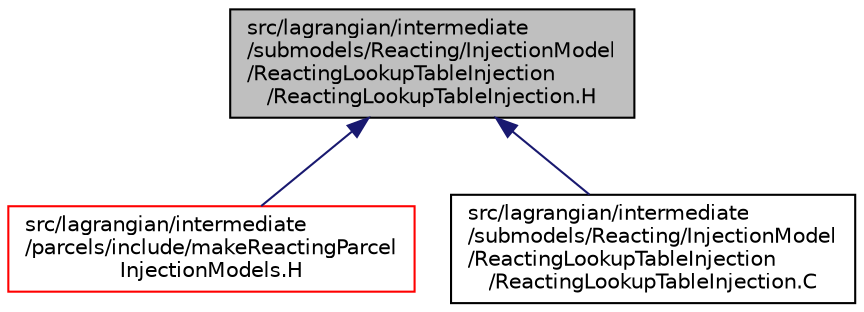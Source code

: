 digraph "src/lagrangian/intermediate/submodels/Reacting/InjectionModel/ReactingLookupTableInjection/ReactingLookupTableInjection.H"
{
  bgcolor="transparent";
  edge [fontname="Helvetica",fontsize="10",labelfontname="Helvetica",labelfontsize="10"];
  node [fontname="Helvetica",fontsize="10",shape=record];
  Node192 [label="src/lagrangian/intermediate\l/submodels/Reacting/InjectionModel\l/ReactingLookupTableInjection\l/ReactingLookupTableInjection.H",height=0.2,width=0.4,color="black", fillcolor="grey75", style="filled", fontcolor="black"];
  Node192 -> Node193 [dir="back",color="midnightblue",fontsize="10",style="solid",fontname="Helvetica"];
  Node193 [label="src/lagrangian/intermediate\l/parcels/include/makeReactingParcel\lInjectionModels.H",height=0.2,width=0.4,color="red",URL="$a06056.html"];
  Node192 -> Node195 [dir="back",color="midnightblue",fontsize="10",style="solid",fontname="Helvetica"];
  Node195 [label="src/lagrangian/intermediate\l/submodels/Reacting/InjectionModel\l/ReactingLookupTableInjection\l/ReactingLookupTableInjection.C",height=0.2,width=0.4,color="black",URL="$a06875.html"];
}
